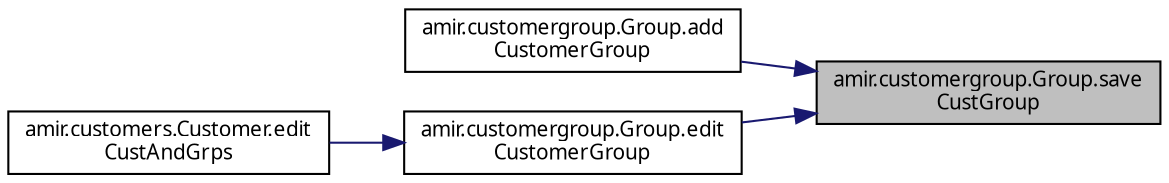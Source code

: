 digraph "amir.customergroup.Group.saveCustGroup"
{
 // LATEX_PDF_SIZE
  edge [fontname="FreeSans.ttf",fontsize="10",labelfontname="FreeSans.ttf",labelfontsize="10"];
  node [fontname="FreeSans.ttf",fontsize="10",shape=record];
  rankdir="RL";
  Node1 [label="amir.customergroup.Group.save\lCustGroup",height=0.2,width=0.4,color="black", fillcolor="grey75", style="filled", fontcolor="black",tooltip=" "];
  Node1 -> Node2 [dir="back",color="midnightblue",fontsize="10",style="solid",fontname="FreeSans.ttf"];
  Node2 [label="amir.customergroup.Group.add\lCustomerGroup",height=0.2,width=0.4,color="black", fillcolor="white", style="filled",URL="$classamir_1_1customergroup_1_1_group.html#aafe1ef3afed637cb65bc56b274460560",tooltip=" "];
  Node1 -> Node3 [dir="back",color="midnightblue",fontsize="10",style="solid",fontname="FreeSans.ttf"];
  Node3 [label="amir.customergroup.Group.edit\lCustomerGroup",height=0.2,width=0.4,color="black", fillcolor="white", style="filled",URL="$classamir_1_1customergroup_1_1_group.html#a51d1ef6bc604beb4ba3c85bf99cb2db0",tooltip=" "];
  Node3 -> Node4 [dir="back",color="midnightblue",fontsize="10",style="solid",fontname="FreeSans.ttf"];
  Node4 [label="amir.customers.Customer.edit\lCustAndGrps",height=0.2,width=0.4,color="black", fillcolor="white", style="filled",URL="$classamir_1_1customers_1_1_customer.html#a8701f3df2fe337319b0828c474e01184",tooltip=" "];
}
